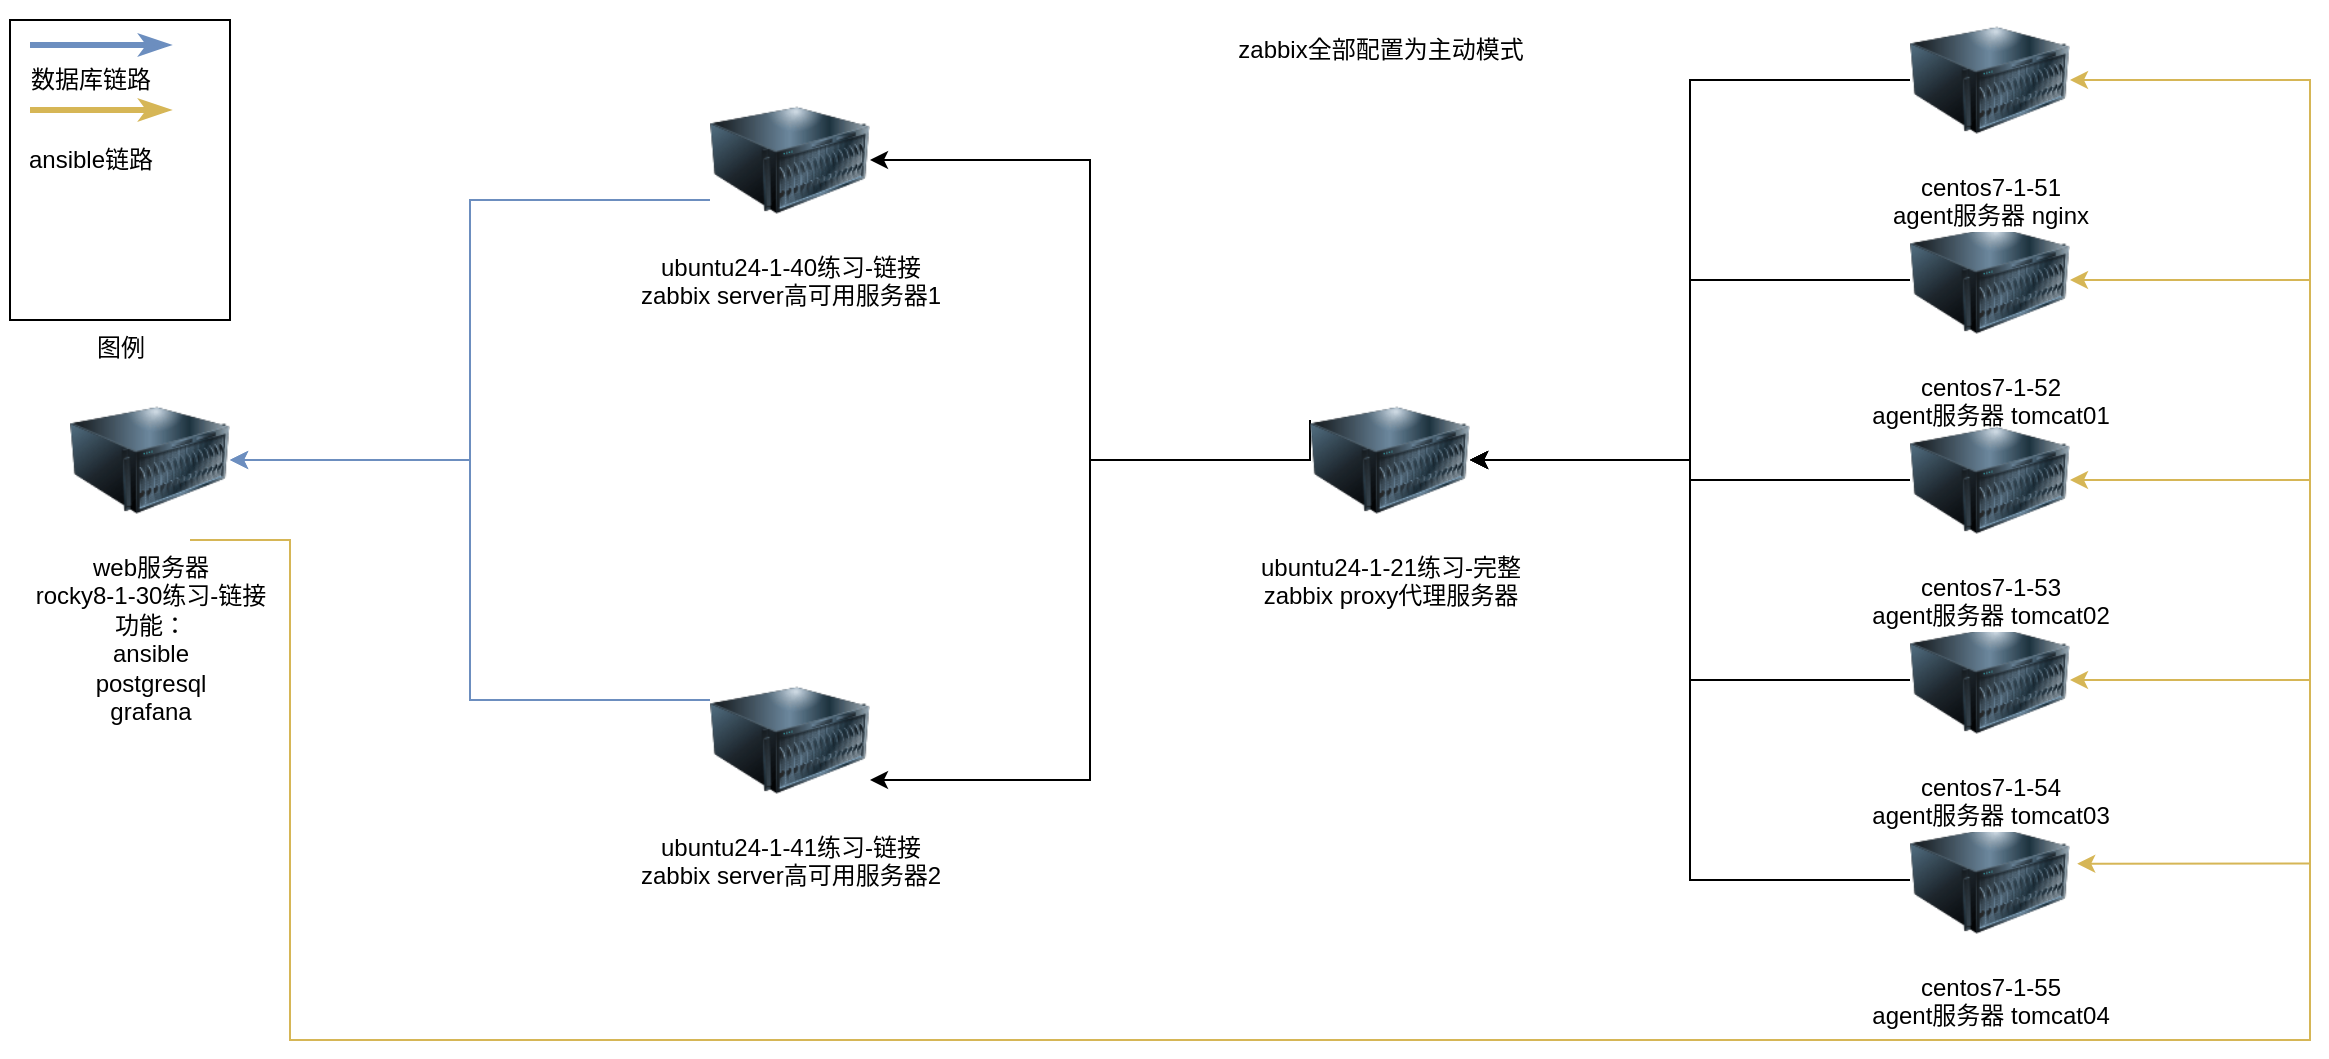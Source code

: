 <mxfile version="24.5.4" type="github">
  <diagram name="第 1 页" id="1qk8uGTP3htkUdnzTr6M">
    <mxGraphModel dx="1054" dy="837" grid="1" gridSize="10" guides="1" tooltips="1" connect="1" arrows="1" fold="1" page="1" pageScale="1" pageWidth="827" pageHeight="1169" math="0" shadow="0">
      <root>
        <mxCell id="0" />
        <mxCell id="1" parent="0" />
        <mxCell id="eQA6t_77t3k7bKIxQpgX-21" value="图例" style="verticalLabelPosition=bottom;verticalAlign=top;html=1;shape=mxgraph.basic.rect;fillColor2=none;strokeWidth=1;size=20;indent=5;fillColor=none;" parent="1" vertex="1">
          <mxGeometry x="10" y="10" width="110" height="150" as="geometry" />
        </mxCell>
        <mxCell id="eQA6t_77t3k7bKIxQpgX-8" style="edgeStyle=orthogonalEdgeStyle;rounded=0;orthogonalLoop=1;jettySize=auto;html=1;entryX=1.045;entryY=0.398;entryDx=0;entryDy=0;entryPerimeter=0;exitX=0.75;exitY=1;exitDx=0;exitDy=0;fillColor=#fff2cc;strokeColor=#d6b656;" parent="1" source="eQA6t_77t3k7bKIxQpgX-9" target="eQA6t_77t3k7bKIxQpgX-17" edge="1">
          <mxGeometry relative="1" as="geometry">
            <mxPoint x="130" y="290" as="sourcePoint" />
            <mxPoint x="1160" y="500" as="targetPoint" />
            <Array as="points">
              <mxPoint x="150" y="270" />
              <mxPoint x="150" y="520" />
              <mxPoint x="1160" y="520" />
              <mxPoint x="1160" y="432" />
            </Array>
          </mxGeometry>
        </mxCell>
        <mxCell id="eQA6t_77t3k7bKIxQpgX-9" value="web服务器&lt;br&gt;rocky8-1-30练习-链接&lt;br&gt;功能：&lt;br&gt;ansible&lt;br&gt;postgresql&lt;br&gt;grafana" style="image;html=1;image=img/lib/clip_art/computers/Server_128x128.png" parent="1" vertex="1">
          <mxGeometry x="40" y="190" width="80" height="80" as="geometry" />
        </mxCell>
        <mxCell id="eQA6t_77t3k7bKIxQpgX-10" style="edgeStyle=orthogonalEdgeStyle;rounded=0;orthogonalLoop=1;jettySize=auto;html=1;exitX=0;exitY=0.75;exitDx=0;exitDy=0;entryX=1;entryY=0.5;entryDx=0;entryDy=0;fillColor=#dae8fc;strokeColor=#6c8ebf;" parent="1" source="eQA6t_77t3k7bKIxQpgX-11" target="eQA6t_77t3k7bKIxQpgX-9" edge="1">
          <mxGeometry relative="1" as="geometry" />
        </mxCell>
        <mxCell id="eQA6t_77t3k7bKIxQpgX-11" value="ubuntu24-1-40练习-链接&lt;br&gt;zabbix server高可用服务器1" style="image;html=1;image=img/lib/clip_art/computers/Server_128x128.png" parent="1" vertex="1">
          <mxGeometry x="360" y="40" width="80" height="80" as="geometry" />
        </mxCell>
        <mxCell id="eQA6t_77t3k7bKIxQpgX-12" style="edgeStyle=orthogonalEdgeStyle;rounded=0;orthogonalLoop=1;jettySize=auto;html=1;exitX=0;exitY=0.25;exitDx=0;exitDy=0;fillColor=#dae8fc;strokeColor=#6c8ebf;" parent="1" source="eQA6t_77t3k7bKIxQpgX-13" edge="1">
          <mxGeometry relative="1" as="geometry">
            <mxPoint x="120" y="230" as="targetPoint" />
            <Array as="points">
              <mxPoint x="240" y="350" />
              <mxPoint x="240" y="230" />
            </Array>
          </mxGeometry>
        </mxCell>
        <mxCell id="eQA6t_77t3k7bKIxQpgX-13" value="ubuntu24-1-41练习-链接&lt;br&gt;zabbix server高可用服务器2" style="image;html=1;image=img/lib/clip_art/computers/Server_128x128.png" parent="1" vertex="1">
          <mxGeometry x="360" y="330" width="80" height="80" as="geometry" />
        </mxCell>
        <mxCell id="eQA6t_77t3k7bKIxQpgX-29" style="edgeStyle=orthogonalEdgeStyle;rounded=0;orthogonalLoop=1;jettySize=auto;html=1;exitX=0;exitY=0.25;exitDx=0;exitDy=0;entryX=1;entryY=0.5;entryDx=0;entryDy=0;" parent="1" source="eQA6t_77t3k7bKIxQpgX-14" target="eQA6t_77t3k7bKIxQpgX-11" edge="1">
          <mxGeometry relative="1" as="geometry">
            <Array as="points">
              <mxPoint x="660" y="230" />
              <mxPoint x="550" y="230" />
              <mxPoint x="550" y="80" />
            </Array>
          </mxGeometry>
        </mxCell>
        <mxCell id="eQA6t_77t3k7bKIxQpgX-31" style="edgeStyle=orthogonalEdgeStyle;rounded=0;orthogonalLoop=1;jettySize=auto;html=1;exitX=0;exitY=0.25;exitDx=0;exitDy=0;entryX=1;entryY=0.75;entryDx=0;entryDy=0;" parent="1" source="eQA6t_77t3k7bKIxQpgX-14" target="eQA6t_77t3k7bKIxQpgX-13" edge="1">
          <mxGeometry relative="1" as="geometry">
            <Array as="points">
              <mxPoint x="660" y="230" />
              <mxPoint x="550" y="230" />
              <mxPoint x="550" y="390" />
            </Array>
          </mxGeometry>
        </mxCell>
        <mxCell id="eQA6t_77t3k7bKIxQpgX-14" value="ubuntu24-1-21练习-完整&lt;br&gt;zabbix proxy代理服务器" style="image;html=1;image=img/lib/clip_art/computers/Server_128x128.png" parent="1" vertex="1">
          <mxGeometry x="660" y="190" width="80" height="80" as="geometry" />
        </mxCell>
        <mxCell id="eQA6t_77t3k7bKIxQpgX-34" style="edgeStyle=orthogonalEdgeStyle;rounded=0;orthogonalLoop=1;jettySize=auto;html=1;exitX=0;exitY=0.5;exitDx=0;exitDy=0;entryX=1;entryY=0.5;entryDx=0;entryDy=0;" parent="1" source="eQA6t_77t3k7bKIxQpgX-15" target="eQA6t_77t3k7bKIxQpgX-14" edge="1">
          <mxGeometry relative="1" as="geometry" />
        </mxCell>
        <mxCell id="eQA6t_77t3k7bKIxQpgX-15" value="centos7-1-52&lt;br&gt;agent服务器 tomcat01" style="image;html=1;image=img/lib/clip_art/computers/Server_128x128.png" parent="1" vertex="1">
          <mxGeometry x="960" y="100" width="80" height="80" as="geometry" />
        </mxCell>
        <mxCell id="eQA6t_77t3k7bKIxQpgX-35" style="edgeStyle=orthogonalEdgeStyle;rounded=0;orthogonalLoop=1;jettySize=auto;html=1;exitX=0;exitY=0.5;exitDx=0;exitDy=0;entryX=1;entryY=0.5;entryDx=0;entryDy=0;" parent="1" source="eQA6t_77t3k7bKIxQpgX-16" target="eQA6t_77t3k7bKIxQpgX-14" edge="1">
          <mxGeometry relative="1" as="geometry" />
        </mxCell>
        <mxCell id="eQA6t_77t3k7bKIxQpgX-16" value="centos7-1-51 &lt;br&gt;agent服务器 nginx" style="image;html=1;image=img/lib/clip_art/computers/Server_128x128.png" parent="1" vertex="1">
          <mxGeometry x="960" width="80" height="80" as="geometry" />
        </mxCell>
        <mxCell id="eQA6t_77t3k7bKIxQpgX-38" style="edgeStyle=orthogonalEdgeStyle;rounded=0;orthogonalLoop=1;jettySize=auto;html=1;exitX=0;exitY=0.5;exitDx=0;exitDy=0;entryX=1;entryY=0.5;entryDx=0;entryDy=0;" parent="1" source="eQA6t_77t3k7bKIxQpgX-17" target="eQA6t_77t3k7bKIxQpgX-14" edge="1">
          <mxGeometry relative="1" as="geometry" />
        </mxCell>
        <mxCell id="eQA6t_77t3k7bKIxQpgX-17" value="centos7-1-55&lt;br&gt;agent服务器 tomcat04" style="image;html=1;image=img/lib/clip_art/computers/Server_128x128.png" parent="1" vertex="1">
          <mxGeometry x="960" y="400" width="80" height="80" as="geometry" />
        </mxCell>
        <mxCell id="eQA6t_77t3k7bKIxQpgX-37" style="edgeStyle=orthogonalEdgeStyle;rounded=0;orthogonalLoop=1;jettySize=auto;html=1;exitX=0;exitY=0.5;exitDx=0;exitDy=0;entryX=1;entryY=0.5;entryDx=0;entryDy=0;" parent="1" source="eQA6t_77t3k7bKIxQpgX-18" target="eQA6t_77t3k7bKIxQpgX-14" edge="1">
          <mxGeometry relative="1" as="geometry">
            <mxPoint x="770" y="260" as="targetPoint" />
          </mxGeometry>
        </mxCell>
        <mxCell id="eQA6t_77t3k7bKIxQpgX-18" value="centos7-1-54&lt;br&gt;agent服务器 tomcat03" style="image;html=1;image=img/lib/clip_art/computers/Server_128x128.png" parent="1" vertex="1">
          <mxGeometry x="960" y="300" width="80" height="80" as="geometry" />
        </mxCell>
        <mxCell id="eQA6t_77t3k7bKIxQpgX-36" style="edgeStyle=orthogonalEdgeStyle;rounded=0;orthogonalLoop=1;jettySize=auto;html=1;exitX=0;exitY=0.5;exitDx=0;exitDy=0;" parent="1" source="eQA6t_77t3k7bKIxQpgX-19" target="eQA6t_77t3k7bKIxQpgX-14" edge="1">
          <mxGeometry relative="1" as="geometry" />
        </mxCell>
        <mxCell id="eQA6t_77t3k7bKIxQpgX-19" value="centos7-1-53&lt;br&gt;agent服务器 tomcat02" style="image;html=1;image=img/lib/clip_art/computers/Server_128x128.png" parent="1" vertex="1">
          <mxGeometry x="960" y="200" width="80" height="80" as="geometry" />
        </mxCell>
        <mxCell id="eQA6t_77t3k7bKIxQpgX-20" value="" style="endArrow=classicThin;html=1;rounded=0;jumpSize=9;strokeWidth=3;fillColor=#dae8fc;strokeColor=#6c8ebf;startArrow=none;startFill=0;endFill=1;" parent="1" edge="1">
          <mxGeometry width="50" height="50" relative="1" as="geometry">
            <mxPoint x="20" y="22.5" as="sourcePoint" />
            <mxPoint x="90" y="22.5" as="targetPoint" />
          </mxGeometry>
        </mxCell>
        <mxCell id="eQA6t_77t3k7bKIxQpgX-22" value="数据库链路" style="text;html=1;align=center;verticalAlign=middle;resizable=0;points=[];autosize=1;strokeColor=none;fillColor=none;" parent="1" vertex="1">
          <mxGeometry x="10" y="25" width="80" height="30" as="geometry" />
        </mxCell>
        <mxCell id="eQA6t_77t3k7bKIxQpgX-23" style="edgeStyle=orthogonalEdgeStyle;rounded=0;orthogonalLoop=1;jettySize=auto;html=1;exitX=0.75;exitY=1;exitDx=0;exitDy=0;entryX=1;entryY=0.5;entryDx=0;entryDy=0;fillColor=#fff2cc;strokeColor=#d6b656;" parent="1" target="eQA6t_77t3k7bKIxQpgX-18" edge="1">
          <mxGeometry relative="1" as="geometry">
            <mxPoint x="100" y="270" as="sourcePoint" />
            <mxPoint x="1060" y="350" as="targetPoint" />
            <Array as="points">
              <mxPoint x="150" y="270" />
              <mxPoint x="150" y="520" />
              <mxPoint x="1160" y="520" />
              <mxPoint x="1160" y="340" />
            </Array>
          </mxGeometry>
        </mxCell>
        <mxCell id="eQA6t_77t3k7bKIxQpgX-24" style="edgeStyle=orthogonalEdgeStyle;rounded=0;orthogonalLoop=1;jettySize=auto;html=1;exitX=0.75;exitY=1;exitDx=0;exitDy=0;entryX=1;entryY=0.5;entryDx=0;entryDy=0;fillColor=#fff2cc;strokeColor=#d6b656;" parent="1" target="eQA6t_77t3k7bKIxQpgX-19" edge="1">
          <mxGeometry relative="1" as="geometry">
            <mxPoint x="100" y="270" as="sourcePoint" />
            <mxPoint x="1040" y="340" as="targetPoint" />
            <Array as="points">
              <mxPoint x="150" y="270" />
              <mxPoint x="150" y="520" />
              <mxPoint x="1160" y="520" />
              <mxPoint x="1160" y="240" />
            </Array>
          </mxGeometry>
        </mxCell>
        <mxCell id="eQA6t_77t3k7bKIxQpgX-25" style="edgeStyle=orthogonalEdgeStyle;rounded=0;orthogonalLoop=1;jettySize=auto;html=1;exitX=0.75;exitY=1;exitDx=0;exitDy=0;entryX=1;entryY=0.5;entryDx=0;entryDy=0;fillColor=#fff2cc;strokeColor=#d6b656;" parent="1" target="eQA6t_77t3k7bKIxQpgX-15" edge="1">
          <mxGeometry relative="1" as="geometry">
            <mxPoint x="100" y="270" as="sourcePoint" />
            <mxPoint x="1040" y="240" as="targetPoint" />
            <Array as="points">
              <mxPoint x="150" y="270" />
              <mxPoint x="150" y="520" />
              <mxPoint x="1160" y="520" />
              <mxPoint x="1160" y="140" />
            </Array>
          </mxGeometry>
        </mxCell>
        <mxCell id="eQA6t_77t3k7bKIxQpgX-26" style="edgeStyle=orthogonalEdgeStyle;rounded=0;orthogonalLoop=1;jettySize=auto;html=1;exitX=0.75;exitY=1;exitDx=0;exitDy=0;entryX=1;entryY=0.5;entryDx=0;entryDy=0;fillColor=#fff2cc;strokeColor=#d6b656;" parent="1" target="eQA6t_77t3k7bKIxQpgX-16" edge="1">
          <mxGeometry relative="1" as="geometry">
            <mxPoint x="100" y="270" as="sourcePoint" />
            <mxPoint x="1040" y="140" as="targetPoint" />
            <Array as="points">
              <mxPoint x="150" y="270" />
              <mxPoint x="150" y="520" />
              <mxPoint x="1160" y="520" />
              <mxPoint x="1160" y="40" />
            </Array>
          </mxGeometry>
        </mxCell>
        <mxCell id="eQA6t_77t3k7bKIxQpgX-27" value="" style="endArrow=classicThin;html=1;rounded=0;jumpSize=9;strokeWidth=3;fillColor=#fff2cc;strokeColor=#d6b656;startArrow=none;startFill=0;endFill=1;" parent="1" edge="1">
          <mxGeometry width="50" height="50" relative="1" as="geometry">
            <mxPoint x="20" y="55" as="sourcePoint" />
            <mxPoint x="90" y="55" as="targetPoint" />
          </mxGeometry>
        </mxCell>
        <mxCell id="eQA6t_77t3k7bKIxQpgX-28" value="ansible链路" style="text;html=1;align=center;verticalAlign=middle;resizable=0;points=[];autosize=1;strokeColor=none;fillColor=none;" parent="1" vertex="1">
          <mxGeometry x="5" y="65" width="90" height="30" as="geometry" />
        </mxCell>
        <mxCell id="eQA6t_77t3k7bKIxQpgX-32" value="zabbix全部配置为主动模式" style="text;html=1;align=center;verticalAlign=middle;resizable=0;points=[];autosize=1;strokeColor=none;fillColor=none;" parent="1" vertex="1">
          <mxGeometry x="610" y="10" width="170" height="30" as="geometry" />
        </mxCell>
      </root>
    </mxGraphModel>
  </diagram>
</mxfile>
